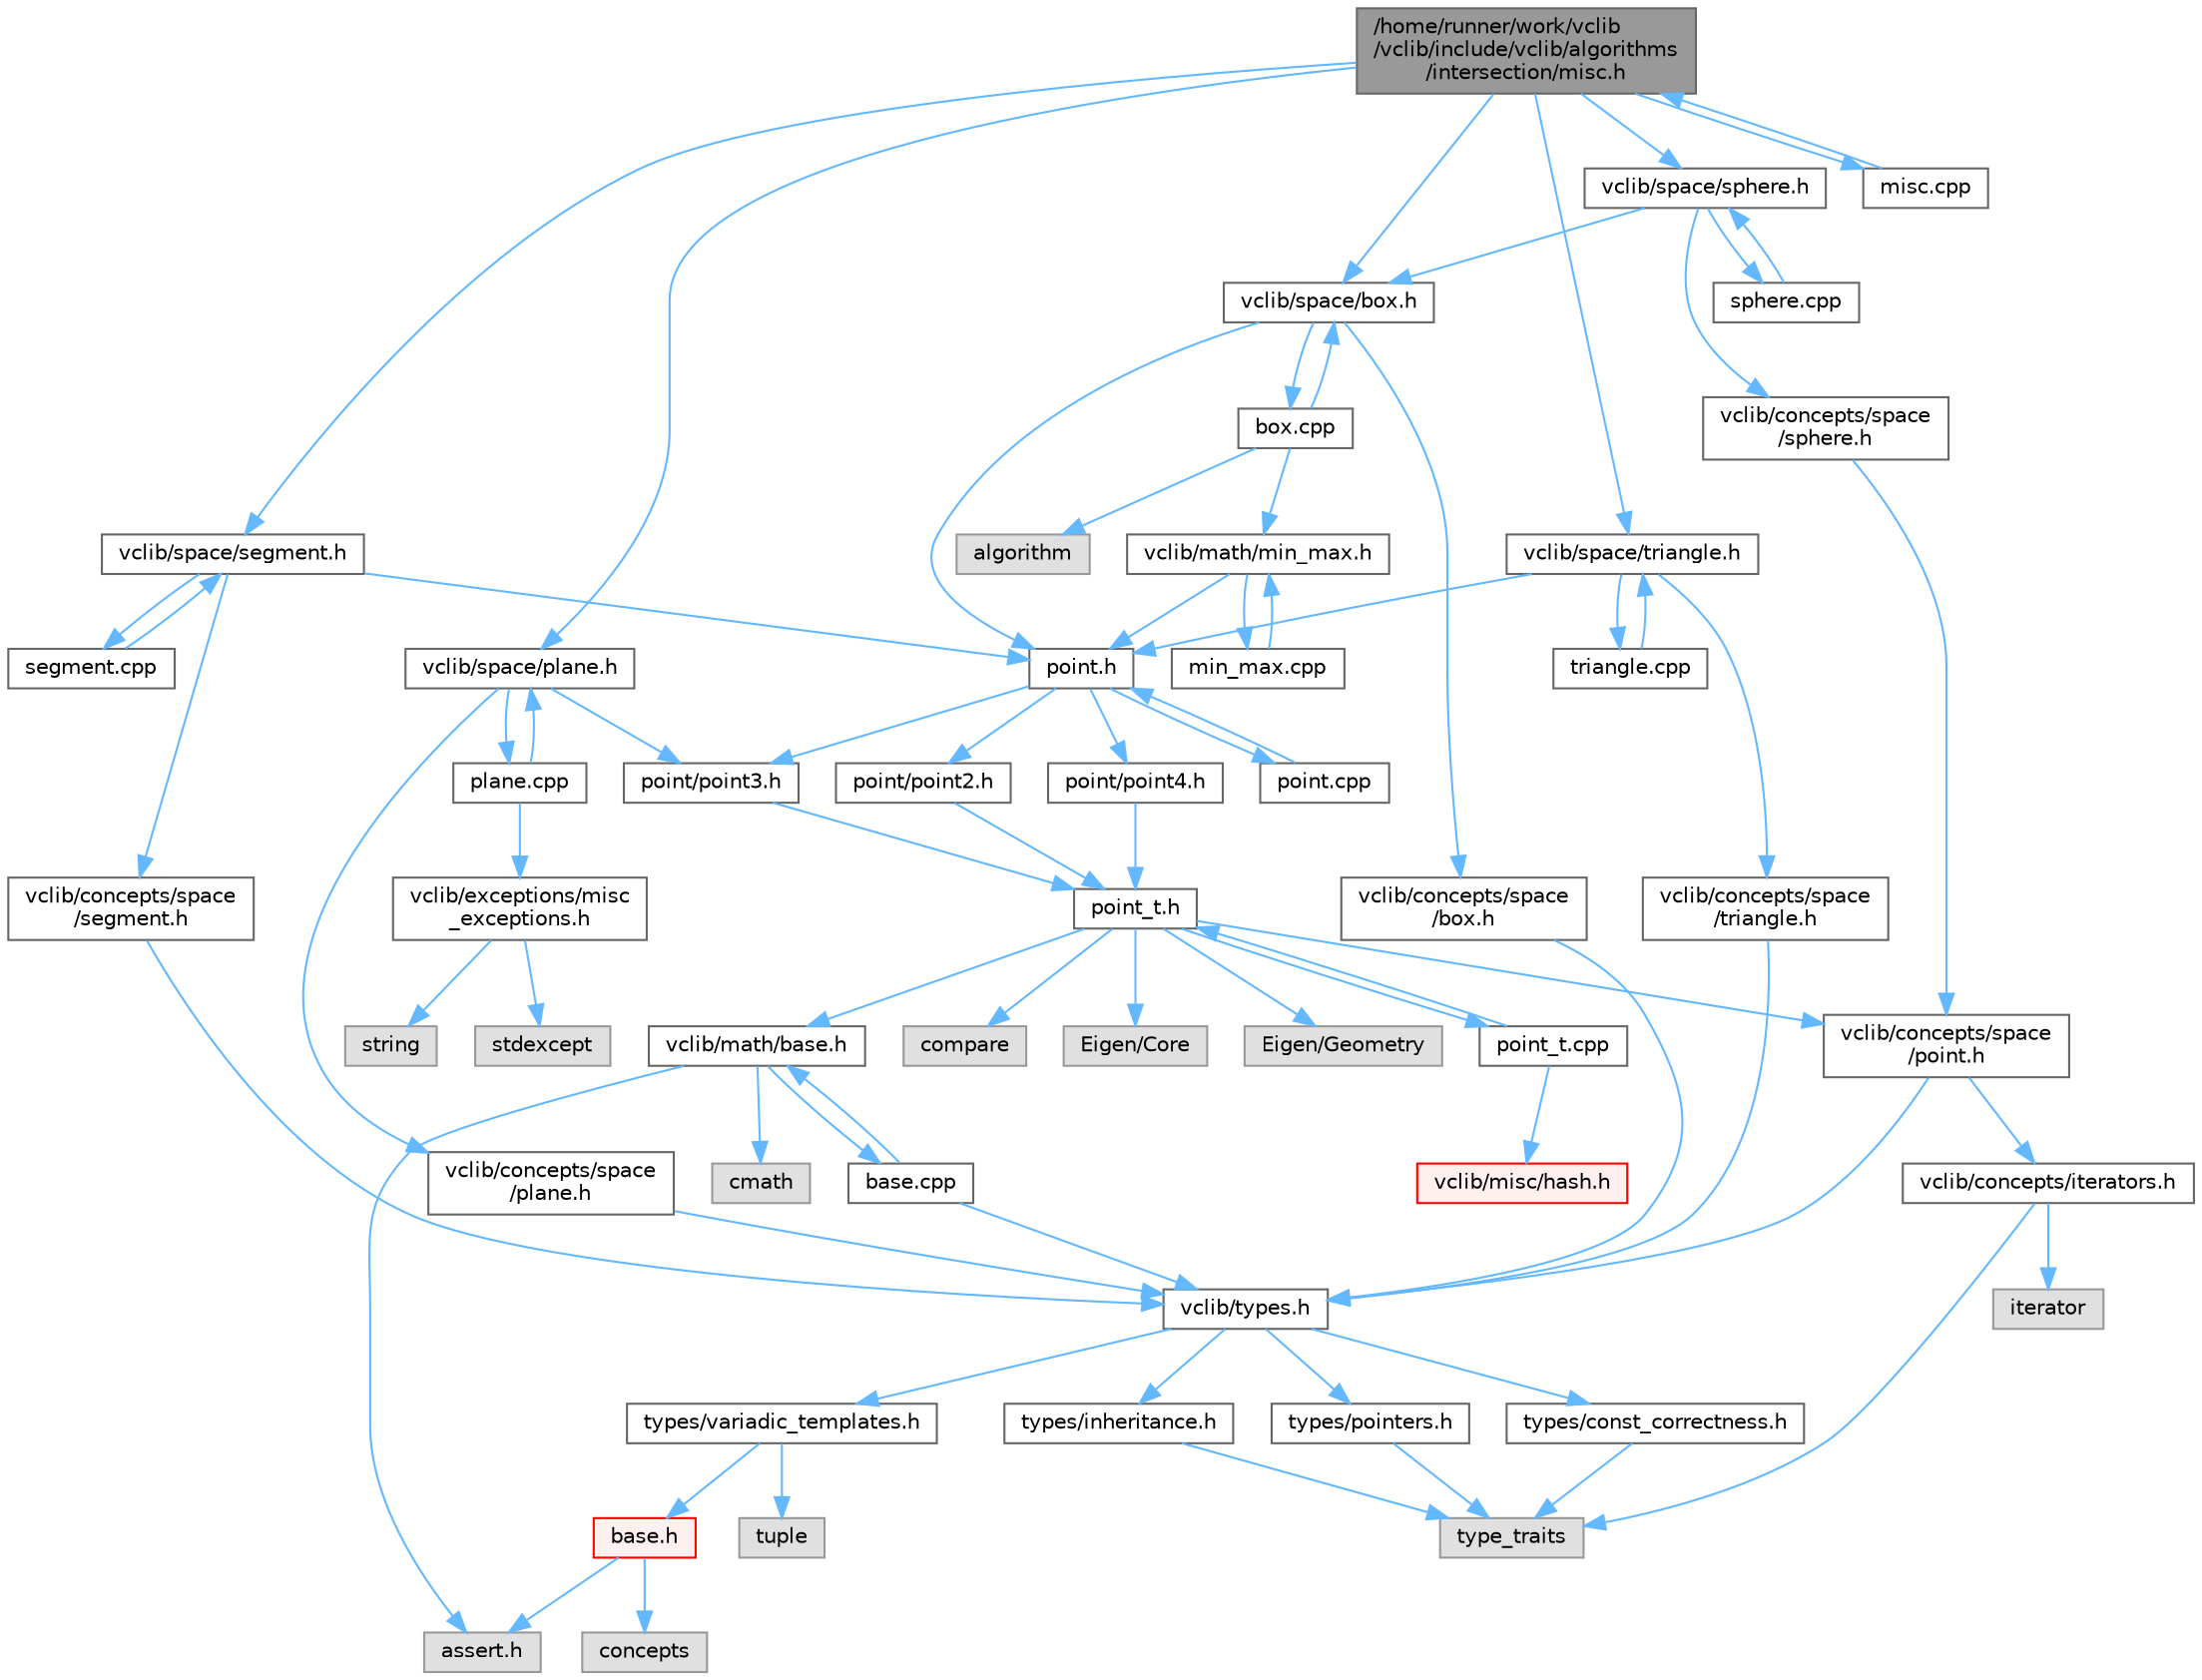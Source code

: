 digraph "/home/runner/work/vclib/vclib/include/vclib/algorithms/intersection/misc.h"
{
 // LATEX_PDF_SIZE
  bgcolor="transparent";
  edge [fontname=Helvetica,fontsize=10,labelfontname=Helvetica,labelfontsize=10];
  node [fontname=Helvetica,fontsize=10,shape=box,height=0.2,width=0.4];
  Node1 [label="/home/runner/work/vclib\l/vclib/include/vclib/algorithms\l/intersection/misc.h",height=0.2,width=0.4,color="gray40", fillcolor="grey60", style="filled", fontcolor="black",tooltip=" "];
  Node1 -> Node2 [color="steelblue1",style="solid"];
  Node2 [label="vclib/space/box.h",height=0.2,width=0.4,color="grey40", fillcolor="white", style="filled",URL="$space_2box_8h.html",tooltip=" "];
  Node2 -> Node3 [color="steelblue1",style="solid"];
  Node3 [label="vclib/concepts/space\l/box.h",height=0.2,width=0.4,color="grey40", fillcolor="white", style="filled",URL="$concepts_2space_2box_8h.html",tooltip=" "];
  Node3 -> Node4 [color="steelblue1",style="solid"];
  Node4 [label="vclib/types.h",height=0.2,width=0.4,color="grey40", fillcolor="white", style="filled",URL="$types_8h.html",tooltip=" "];
  Node4 -> Node5 [color="steelblue1",style="solid"];
  Node5 [label="types/const_correctness.h",height=0.2,width=0.4,color="grey40", fillcolor="white", style="filled",URL="$types_2const__correctness_8h.html",tooltip=" "];
  Node5 -> Node6 [color="steelblue1",style="solid"];
  Node6 [label="type_traits",height=0.2,width=0.4,color="grey60", fillcolor="#E0E0E0", style="filled",tooltip=" "];
  Node4 -> Node7 [color="steelblue1",style="solid"];
  Node7 [label="types/inheritance.h",height=0.2,width=0.4,color="grey40", fillcolor="white", style="filled",URL="$inheritance_8h.html",tooltip=" "];
  Node7 -> Node6 [color="steelblue1",style="solid"];
  Node4 -> Node8 [color="steelblue1",style="solid"];
  Node8 [label="types/pointers.h",height=0.2,width=0.4,color="grey40", fillcolor="white", style="filled",URL="$types_2pointers_8h.html",tooltip=" "];
  Node8 -> Node6 [color="steelblue1",style="solid"];
  Node4 -> Node9 [color="steelblue1",style="solid"];
  Node9 [label="types/variadic_templates.h",height=0.2,width=0.4,color="grey40", fillcolor="white", style="filled",URL="$variadic__templates_8h.html",tooltip=" "];
  Node9 -> Node10 [color="steelblue1",style="solid"];
  Node10 [label="base.h",height=0.2,width=0.4,color="red", fillcolor="#FFF0F0", style="filled",URL="$types_2base_8h.html",tooltip=" "];
  Node10 -> Node11 [color="steelblue1",style="solid"];
  Node11 [label="assert.h",height=0.2,width=0.4,color="grey60", fillcolor="#E0E0E0", style="filled",tooltip=" "];
  Node10 -> Node12 [color="steelblue1",style="solid"];
  Node12 [label="concepts",height=0.2,width=0.4,color="grey60", fillcolor="#E0E0E0", style="filled",tooltip=" "];
  Node9 -> Node14 [color="steelblue1",style="solid"];
  Node14 [label="tuple",height=0.2,width=0.4,color="grey60", fillcolor="#E0E0E0", style="filled",tooltip=" "];
  Node2 -> Node15 [color="steelblue1",style="solid"];
  Node15 [label="point.h",height=0.2,width=0.4,color="grey40", fillcolor="white", style="filled",URL="$space_2point_8h.html",tooltip=" "];
  Node15 -> Node16 [color="steelblue1",style="solid"];
  Node16 [label="point/point2.h",height=0.2,width=0.4,color="grey40", fillcolor="white", style="filled",URL="$point2_8h.html",tooltip=" "];
  Node16 -> Node17 [color="steelblue1",style="solid"];
  Node17 [label="point_t.h",height=0.2,width=0.4,color="grey40", fillcolor="white", style="filled",URL="$point__t_8h.html",tooltip=" "];
  Node17 -> Node18 [color="steelblue1",style="solid"];
  Node18 [label="compare",height=0.2,width=0.4,color="grey60", fillcolor="#E0E0E0", style="filled",tooltip=" "];
  Node17 -> Node19 [color="steelblue1",style="solid"];
  Node19 [label="Eigen/Core",height=0.2,width=0.4,color="grey60", fillcolor="#E0E0E0", style="filled",tooltip=" "];
  Node17 -> Node20 [color="steelblue1",style="solid"];
  Node20 [label="Eigen/Geometry",height=0.2,width=0.4,color="grey60", fillcolor="#E0E0E0", style="filled",tooltip=" "];
  Node17 -> Node21 [color="steelblue1",style="solid"];
  Node21 [label="vclib/concepts/space\l/point.h",height=0.2,width=0.4,color="grey40", fillcolor="white", style="filled",URL="$concepts_2space_2point_8h.html",tooltip=" "];
  Node21 -> Node22 [color="steelblue1",style="solid"];
  Node22 [label="vclib/concepts/iterators.h",height=0.2,width=0.4,color="grey40", fillcolor="white", style="filled",URL="$concepts_2iterators_8h.html",tooltip=" "];
  Node22 -> Node23 [color="steelblue1",style="solid"];
  Node23 [label="iterator",height=0.2,width=0.4,color="grey60", fillcolor="#E0E0E0", style="filled",tooltip=" "];
  Node22 -> Node6 [color="steelblue1",style="solid"];
  Node21 -> Node4 [color="steelblue1",style="solid"];
  Node17 -> Node24 [color="steelblue1",style="solid"];
  Node24 [label="vclib/math/base.h",height=0.2,width=0.4,color="grey40", fillcolor="white", style="filled",URL="$math_2base_8h.html",tooltip=" "];
  Node24 -> Node25 [color="steelblue1",style="solid"];
  Node25 [label="cmath",height=0.2,width=0.4,color="grey60", fillcolor="#E0E0E0", style="filled",tooltip=" "];
  Node24 -> Node11 [color="steelblue1",style="solid"];
  Node24 -> Node26 [color="steelblue1",style="solid"];
  Node26 [label="base.cpp",height=0.2,width=0.4,color="grey40", fillcolor="white", style="filled",URL="$base_8cpp.html",tooltip=" "];
  Node26 -> Node24 [color="steelblue1",style="solid"];
  Node26 -> Node4 [color="steelblue1",style="solid"];
  Node17 -> Node27 [color="steelblue1",style="solid"];
  Node27 [label="point_t.cpp",height=0.2,width=0.4,color="grey40", fillcolor="white", style="filled",URL="$point__t_8cpp.html",tooltip=" "];
  Node27 -> Node17 [color="steelblue1",style="solid"];
  Node27 -> Node28 [color="steelblue1",style="solid"];
  Node28 [label="vclib/misc/hash.h",height=0.2,width=0.4,color="red", fillcolor="#FFF0F0", style="filled",URL="$hash_8h.html",tooltip=" "];
  Node15 -> Node30 [color="steelblue1",style="solid"];
  Node30 [label="point/point3.h",height=0.2,width=0.4,color="grey40", fillcolor="white", style="filled",URL="$point3_8h.html",tooltip=" "];
  Node30 -> Node17 [color="steelblue1",style="solid"];
  Node15 -> Node31 [color="steelblue1",style="solid"];
  Node31 [label="point/point4.h",height=0.2,width=0.4,color="grey40", fillcolor="white", style="filled",URL="$point4_8h.html",tooltip=" "];
  Node31 -> Node17 [color="steelblue1",style="solid"];
  Node15 -> Node32 [color="steelblue1",style="solid"];
  Node32 [label="point.cpp",height=0.2,width=0.4,color="grey40", fillcolor="white", style="filled",URL="$point_8cpp.html",tooltip=" "];
  Node32 -> Node15 [color="steelblue1",style="solid"];
  Node2 -> Node33 [color="steelblue1",style="solid"];
  Node33 [label="box.cpp",height=0.2,width=0.4,color="grey40", fillcolor="white", style="filled",URL="$box_8cpp.html",tooltip=" "];
  Node33 -> Node2 [color="steelblue1",style="solid"];
  Node33 -> Node34 [color="steelblue1",style="solid"];
  Node34 [label="algorithm",height=0.2,width=0.4,color="grey60", fillcolor="#E0E0E0", style="filled",tooltip=" "];
  Node33 -> Node35 [color="steelblue1",style="solid"];
  Node35 [label="vclib/math/min_max.h",height=0.2,width=0.4,color="grey40", fillcolor="white", style="filled",URL="$min__max_8h.html",tooltip=" "];
  Node35 -> Node15 [color="steelblue1",style="solid"];
  Node35 -> Node36 [color="steelblue1",style="solid"];
  Node36 [label="min_max.cpp",height=0.2,width=0.4,color="grey40", fillcolor="white", style="filled",URL="$min__max_8cpp.html",tooltip=" "];
  Node36 -> Node35 [color="steelblue1",style="solid"];
  Node1 -> Node37 [color="steelblue1",style="solid"];
  Node37 [label="vclib/space/plane.h",height=0.2,width=0.4,color="grey40", fillcolor="white", style="filled",URL="$space_2plane_8h.html",tooltip=" "];
  Node37 -> Node38 [color="steelblue1",style="solid"];
  Node38 [label="vclib/concepts/space\l/plane.h",height=0.2,width=0.4,color="grey40", fillcolor="white", style="filled",URL="$concepts_2space_2plane_8h.html",tooltip=" "];
  Node38 -> Node4 [color="steelblue1",style="solid"];
  Node37 -> Node30 [color="steelblue1",style="solid"];
  Node37 -> Node39 [color="steelblue1",style="solid"];
  Node39 [label="plane.cpp",height=0.2,width=0.4,color="grey40", fillcolor="white", style="filled",URL="$plane_8cpp.html",tooltip=" "];
  Node39 -> Node37 [color="steelblue1",style="solid"];
  Node39 -> Node40 [color="steelblue1",style="solid"];
  Node40 [label="vclib/exceptions/misc\l_exceptions.h",height=0.2,width=0.4,color="grey40", fillcolor="white", style="filled",URL="$misc__exceptions_8h.html",tooltip=" "];
  Node40 -> Node41 [color="steelblue1",style="solid"];
  Node41 [label="stdexcept",height=0.2,width=0.4,color="grey60", fillcolor="#E0E0E0", style="filled",tooltip=" "];
  Node40 -> Node42 [color="steelblue1",style="solid"];
  Node42 [label="string",height=0.2,width=0.4,color="grey60", fillcolor="#E0E0E0", style="filled",tooltip=" "];
  Node1 -> Node43 [color="steelblue1",style="solid"];
  Node43 [label="vclib/space/segment.h",height=0.2,width=0.4,color="grey40", fillcolor="white", style="filled",URL="$space_2segment_8h.html",tooltip=" "];
  Node43 -> Node44 [color="steelblue1",style="solid"];
  Node44 [label="vclib/concepts/space\l/segment.h",height=0.2,width=0.4,color="grey40", fillcolor="white", style="filled",URL="$concepts_2space_2segment_8h.html",tooltip=" "];
  Node44 -> Node4 [color="steelblue1",style="solid"];
  Node43 -> Node15 [color="steelblue1",style="solid"];
  Node43 -> Node45 [color="steelblue1",style="solid"];
  Node45 [label="segment.cpp",height=0.2,width=0.4,color="grey40", fillcolor="white", style="filled",URL="$segment_8cpp.html",tooltip=" "];
  Node45 -> Node43 [color="steelblue1",style="solid"];
  Node1 -> Node46 [color="steelblue1",style="solid"];
  Node46 [label="vclib/space/sphere.h",height=0.2,width=0.4,color="grey40", fillcolor="white", style="filled",URL="$space_2sphere_8h.html",tooltip=" "];
  Node46 -> Node47 [color="steelblue1",style="solid"];
  Node47 [label="vclib/concepts/space\l/sphere.h",height=0.2,width=0.4,color="grey40", fillcolor="white", style="filled",URL="$concepts_2space_2sphere_8h.html",tooltip=" "];
  Node47 -> Node21 [color="steelblue1",style="solid"];
  Node46 -> Node2 [color="steelblue1",style="solid"];
  Node46 -> Node48 [color="steelblue1",style="solid"];
  Node48 [label="sphere.cpp",height=0.2,width=0.4,color="grey40", fillcolor="white", style="filled",URL="$space_2sphere_8cpp.html",tooltip=" "];
  Node48 -> Node46 [color="steelblue1",style="solid"];
  Node1 -> Node49 [color="steelblue1",style="solid"];
  Node49 [label="vclib/space/triangle.h",height=0.2,width=0.4,color="grey40", fillcolor="white", style="filled",URL="$space_2triangle_8h.html",tooltip=" "];
  Node49 -> Node50 [color="steelblue1",style="solid"];
  Node50 [label="vclib/concepts/space\l/triangle.h",height=0.2,width=0.4,color="grey40", fillcolor="white", style="filled",URL="$concepts_2space_2triangle_8h.html",tooltip=" "];
  Node50 -> Node4 [color="steelblue1",style="solid"];
  Node49 -> Node15 [color="steelblue1",style="solid"];
  Node49 -> Node51 [color="steelblue1",style="solid"];
  Node51 [label="triangle.cpp",height=0.2,width=0.4,color="grey40", fillcolor="white", style="filled",URL="$triangle_8cpp.html",tooltip=" "];
  Node51 -> Node49 [color="steelblue1",style="solid"];
  Node1 -> Node52 [color="steelblue1",style="solid"];
  Node52 [label="misc.cpp",height=0.2,width=0.4,color="grey40", fillcolor="white", style="filled",URL="$intersection_2misc_8cpp.html",tooltip=" "];
  Node52 -> Node1 [color="steelblue1",style="solid"];
}
